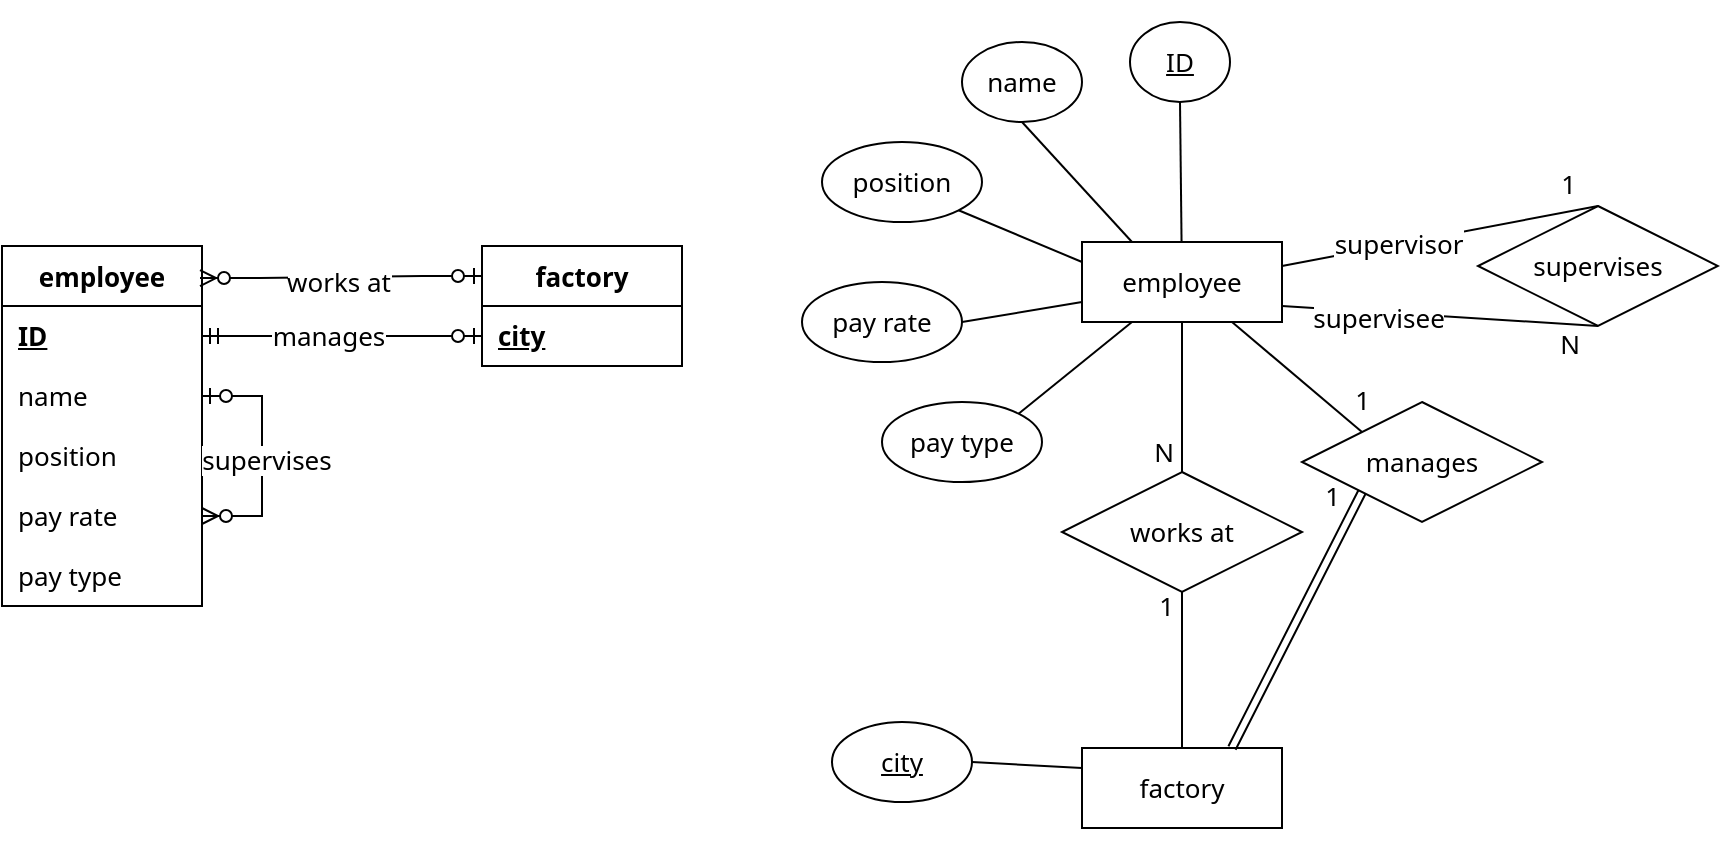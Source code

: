 <mxfile version="18.0.1" type="device"><diagram id="R2lEEEUBdFMjLlhIrx00" name="Page-1"><mxGraphModel dx="1214" dy="647" grid="1" gridSize="10" guides="1" tooltips="1" connect="1" arrows="1" fold="1" page="1" pageScale="1" pageWidth="850" pageHeight="1100" math="0" shadow="0" extFonts="Permanent Marker^https://fonts.googleapis.com/css?family=Permanent+Marker"><root><mxCell id="0"/><mxCell id="1" parent="0"/><mxCell id="ZgKFdhLjTGqCJ71-1xwb-4" value="" style="rounded=0;whiteSpace=wrap;html=1;fontFamily=Noto Sans;fontSource=https%3A%2F%2Ffonts.googleapis.com%2Fcss%3Ffamily%3DNoto%2BSans;strokeColor=none;fillColor=none;fontColor=default;fontSize=13;" parent="1" vertex="1"><mxGeometry x="95" y="380" width="30" height="20" as="geometry"/></mxCell><mxCell id="vAbCwezHvAzYmaQM8z0B-2" value="employee" style="shape=table;startSize=30;container=1;collapsible=0;childLayout=tableLayout;fixedRows=1;rowLines=0;fontStyle=1;align=center;pointerEvents=1;fontColor=default;strokeColor=default;fillColor=default;fontFamily=Noto Sans;fontSource=https%3A%2F%2Ffonts.googleapis.com%2Fcss%3Ffamily%3DNoto%2BSans;fontSize=13;" parent="1" vertex="1"><mxGeometry x="60" y="200" width="100" height="180" as="geometry"/></mxCell><mxCell id="vAbCwezHvAzYmaQM8z0B-6" value="" style="shape=partialRectangle;html=1;whiteSpace=wrap;collapsible=0;dropTarget=0;pointerEvents=1;fillColor=none;top=0;left=0;bottom=0;right=0;points=[[0,0.5],[1,0.5]];portConstraint=eastwest;fontColor=default;strokeColor=default;fontFamily=Noto Sans;fontSource=https%3A%2F%2Ffonts.googleapis.com%2Fcss%3Ffamily%3DNoto%2BSans;fontSize=13;" parent="vAbCwezHvAzYmaQM8z0B-2" vertex="1"><mxGeometry y="30" width="100" height="30" as="geometry"/></mxCell><mxCell id="vAbCwezHvAzYmaQM8z0B-8" value="&lt;b style=&quot;font-size: 13px;&quot;&gt;&lt;u style=&quot;font-size: 13px;&quot;&gt;ID&lt;/u&gt;&lt;/b&gt;" style="shape=partialRectangle;html=1;whiteSpace=wrap;connectable=0;fillColor=none;top=0;left=0;bottom=0;right=0;align=left;spacingLeft=6;overflow=hidden;pointerEvents=1;fontColor=default;strokeColor=default;fontFamily=Noto Sans;fontSource=https%3A%2F%2Ffonts.googleapis.com%2Fcss%3Ffamily%3DNoto%2BSans;fontSize=13;" parent="vAbCwezHvAzYmaQM8z0B-6" vertex="1"><mxGeometry width="100" height="30" as="geometry"><mxRectangle width="100" height="30" as="alternateBounds"/></mxGeometry></mxCell><mxCell id="vAbCwezHvAzYmaQM8z0B-9" value="" style="shape=partialRectangle;html=1;whiteSpace=wrap;collapsible=0;dropTarget=0;pointerEvents=1;fillColor=none;top=0;left=0;bottom=0;right=0;points=[[0,0.5],[1,0.5]];portConstraint=eastwest;fontColor=default;strokeColor=default;fontFamily=Noto Sans;fontSource=https%3A%2F%2Ffonts.googleapis.com%2Fcss%3Ffamily%3DNoto%2BSans;fontSize=13;" parent="vAbCwezHvAzYmaQM8z0B-2" vertex="1"><mxGeometry y="60" width="100" height="30" as="geometry"/></mxCell><mxCell id="vAbCwezHvAzYmaQM8z0B-11" value="name" style="shape=partialRectangle;html=1;whiteSpace=wrap;connectable=0;fillColor=none;top=0;left=0;bottom=0;right=0;align=left;spacingLeft=6;overflow=hidden;pointerEvents=1;fontColor=default;strokeColor=default;fontFamily=Noto Sans;fontSource=https%3A%2F%2Ffonts.googleapis.com%2Fcss%3Ffamily%3DNoto%2BSans;fontSize=13;" parent="vAbCwezHvAzYmaQM8z0B-9" vertex="1"><mxGeometry width="100" height="30" as="geometry"><mxRectangle width="100" height="30" as="alternateBounds"/></mxGeometry></mxCell><mxCell id="vAbCwezHvAzYmaQM8z0B-16" style="shape=partialRectangle;html=1;whiteSpace=wrap;collapsible=0;dropTarget=0;pointerEvents=1;fillColor=none;top=0;left=0;bottom=0;right=0;points=[[0,0.5],[1,0.5]];portConstraint=eastwest;fontColor=default;strokeColor=default;fontFamily=Noto Sans;fontSource=https%3A%2F%2Ffonts.googleapis.com%2Fcss%3Ffamily%3DNoto%2BSans;fontSize=13;" parent="vAbCwezHvAzYmaQM8z0B-2" vertex="1"><mxGeometry y="90" width="100" height="30" as="geometry"/></mxCell><mxCell id="vAbCwezHvAzYmaQM8z0B-17" value="position" style="shape=partialRectangle;html=1;whiteSpace=wrap;connectable=0;fillColor=none;top=0;left=0;bottom=0;right=0;align=left;spacingLeft=6;overflow=hidden;pointerEvents=1;fontColor=default;strokeColor=default;fontFamily=Noto Sans;fontSource=https%3A%2F%2Ffonts.googleapis.com%2Fcss%3Ffamily%3DNoto%2BSans;fontSize=13;" parent="vAbCwezHvAzYmaQM8z0B-16" vertex="1"><mxGeometry width="100" height="30" as="geometry"><mxRectangle width="100" height="30" as="alternateBounds"/></mxGeometry></mxCell><mxCell id="vAbCwezHvAzYmaQM8z0B-14" style="shape=partialRectangle;html=1;whiteSpace=wrap;collapsible=0;dropTarget=0;pointerEvents=1;fillColor=none;top=0;left=0;bottom=0;right=0;points=[[0,0.5],[1,0.5]];portConstraint=eastwest;fontColor=default;strokeColor=default;fontFamily=Noto Sans;fontSource=https%3A%2F%2Ffonts.googleapis.com%2Fcss%3Ffamily%3DNoto%2BSans;fontSize=13;" parent="vAbCwezHvAzYmaQM8z0B-2" vertex="1"><mxGeometry y="120" width="100" height="30" as="geometry"/></mxCell><mxCell id="vAbCwezHvAzYmaQM8z0B-15" value="pay rate" style="shape=partialRectangle;html=1;whiteSpace=wrap;connectable=0;fillColor=none;top=0;left=0;bottom=0;right=0;align=left;spacingLeft=6;overflow=hidden;pointerEvents=1;fontColor=default;strokeColor=default;fontFamily=Noto Sans;fontSource=https%3A%2F%2Ffonts.googleapis.com%2Fcss%3Ffamily%3DNoto%2BSans;fontSize=13;" parent="vAbCwezHvAzYmaQM8z0B-14" vertex="1"><mxGeometry width="100" height="30" as="geometry"><mxRectangle width="100" height="30" as="alternateBounds"/></mxGeometry></mxCell><mxCell id="vAbCwezHvAzYmaQM8z0B-12" style="shape=partialRectangle;html=1;whiteSpace=wrap;collapsible=0;dropTarget=0;pointerEvents=1;fillColor=none;top=0;left=0;bottom=0;right=0;points=[[0,0.5],[1,0.5]];portConstraint=eastwest;fontColor=default;strokeColor=default;fontFamily=Noto Sans;fontSource=https%3A%2F%2Ffonts.googleapis.com%2Fcss%3Ffamily%3DNoto%2BSans;fontSize=13;" parent="vAbCwezHvAzYmaQM8z0B-2" vertex="1"><mxGeometry y="150" width="100" height="30" as="geometry"/></mxCell><mxCell id="vAbCwezHvAzYmaQM8z0B-13" value="pay type" style="shape=partialRectangle;html=1;whiteSpace=wrap;connectable=0;fillColor=none;top=0;left=0;bottom=0;right=0;align=left;spacingLeft=6;overflow=hidden;pointerEvents=1;fontColor=default;strokeColor=default;fontFamily=Noto Sans;fontSource=https%3A%2F%2Ffonts.googleapis.com%2Fcss%3Ffamily%3DNoto%2BSans;fontSize=13;" parent="vAbCwezHvAzYmaQM8z0B-12" vertex="1"><mxGeometry width="100" height="30" as="geometry"><mxRectangle width="100" height="30" as="alternateBounds"/></mxGeometry></mxCell><mxCell id="vAbCwezHvAzYmaQM8z0B-50" value="" style="edgeStyle=entityRelationEdgeStyle;fontSize=13;html=1;endArrow=ERzeroToMany;startArrow=ERzeroToOne;rounded=0;labelBackgroundColor=default;fontColor=default;strokeColor=default;orthogonalLoop=0;snapToPoint=0;entryX=1;entryY=0.5;entryDx=0;entryDy=0;fontFamily=Noto Sans;fontSource=https%3A%2F%2Ffonts.googleapis.com%2Fcss%3Ffamily%3DNoto%2BSans;" parent="vAbCwezHvAzYmaQM8z0B-2" source="vAbCwezHvAzYmaQM8z0B-9" target="vAbCwezHvAzYmaQM8z0B-14" edge="1"><mxGeometry width="100" height="100" relative="1" as="geometry"><mxPoint x="230" y="109" as="sourcePoint"/><mxPoint x="321" y="198.98" as="targetPoint"/></mxGeometry></mxCell><mxCell id="vAbCwezHvAzYmaQM8z0B-51" value="supervises" style="edgeLabel;html=1;align=center;verticalAlign=middle;resizable=0;points=[];fontColor=default;fontFamily=Noto Sans;fontSource=https%3A%2F%2Ffonts.googleapis.com%2Fcss%3Ffamily%3DNoto%2BSans;fontSize=13;" parent="vAbCwezHvAzYmaQM8z0B-50" vertex="1" connectable="0"><mxGeometry x="0.031" y="2" relative="1" as="geometry"><mxPoint as="offset"/></mxGeometry></mxCell><mxCell id="vAbCwezHvAzYmaQM8z0B-18" value="factory" style="shape=table;startSize=30;container=1;collapsible=0;childLayout=tableLayout;fixedRows=1;rowLines=0;fontStyle=1;align=center;pointerEvents=1;fontColor=default;strokeColor=default;fillColor=default;fontFamily=Noto Sans;fontSource=https%3A%2F%2Ffonts.googleapis.com%2Fcss%3Ffamily%3DNoto%2BSans;fontSize=13;" parent="1" vertex="1"><mxGeometry x="300" y="200" width="100" height="60" as="geometry"/></mxCell><mxCell id="vAbCwezHvAzYmaQM8z0B-19" value="" style="shape=partialRectangle;html=1;whiteSpace=wrap;collapsible=0;dropTarget=0;pointerEvents=1;fillColor=none;top=0;left=0;bottom=0;right=0;points=[[0,0.5],[1,0.5]];portConstraint=eastwest;fontColor=default;strokeColor=default;fontFamily=Noto Sans;fontSource=https%3A%2F%2Ffonts.googleapis.com%2Fcss%3Ffamily%3DNoto%2BSans;fontSize=13;" parent="vAbCwezHvAzYmaQM8z0B-18" vertex="1"><mxGeometry y="30" width="100" height="30" as="geometry"/></mxCell><mxCell id="vAbCwezHvAzYmaQM8z0B-20" value="&lt;b style=&quot;font-size: 13px;&quot;&gt;&lt;u style=&quot;font-size: 13px;&quot;&gt;city&lt;/u&gt;&lt;/b&gt;" style="shape=partialRectangle;html=1;whiteSpace=wrap;connectable=0;fillColor=none;top=0;left=0;bottom=0;right=0;align=left;spacingLeft=6;overflow=hidden;pointerEvents=1;fontColor=default;strokeColor=default;fontFamily=Noto Sans;fontSource=https%3A%2F%2Ffonts.googleapis.com%2Fcss%3Ffamily%3DNoto%2BSans;fontSize=13;" parent="vAbCwezHvAzYmaQM8z0B-19" vertex="1"><mxGeometry width="100" height="30" as="geometry"><mxRectangle width="100" height="30" as="alternateBounds"/></mxGeometry></mxCell><mxCell id="vAbCwezHvAzYmaQM8z0B-44" value="" style="edgeStyle=entityRelationEdgeStyle;fontSize=13;html=1;endArrow=ERzeroToMany;startArrow=ERzeroToOne;rounded=0;labelBackgroundColor=default;fontColor=default;strokeColor=default;exitX=0;exitY=0.25;exitDx=0;exitDy=0;entryX=0.99;entryY=0.089;entryDx=0;entryDy=0;entryPerimeter=0;fontFamily=Noto Sans;fontSource=https%3A%2F%2Ffonts.googleapis.com%2Fcss%3Ffamily%3DNoto%2BSans;" parent="1" source="vAbCwezHvAzYmaQM8z0B-18" target="vAbCwezHvAzYmaQM8z0B-2" edge="1"><mxGeometry width="100" height="100" relative="1" as="geometry"><mxPoint x="270" y="260" as="sourcePoint"/><mxPoint x="250" y="200" as="targetPoint"/></mxGeometry></mxCell><mxCell id="vAbCwezHvAzYmaQM8z0B-48" value="works at" style="edgeLabel;html=1;align=center;verticalAlign=middle;resizable=0;points=[];fontColor=default;fontFamily=Noto Sans;fontSource=https%3A%2F%2Ffonts.googleapis.com%2Fcss%3Ffamily%3DNoto%2BSans;fontSize=13;" parent="vAbCwezHvAzYmaQM8z0B-44" vertex="1" connectable="0"><mxGeometry x="0.031" y="2" relative="1" as="geometry"><mxPoint as="offset"/></mxGeometry></mxCell><mxCell id="vAbCwezHvAzYmaQM8z0B-47" value="" style="edgeStyle=entityRelationEdgeStyle;fontSize=13;html=1;endArrow=ERzeroToOne;startArrow=ERmandOne;rounded=0;labelBackgroundColor=default;fontColor=default;strokeColor=default;exitX=1;exitY=0.5;exitDx=0;exitDy=0;entryX=0;entryY=0.5;entryDx=0;entryDy=0;fontFamily=Noto Sans;fontSource=https%3A%2F%2Ffonts.googleapis.com%2Fcss%3Ffamily%3DNoto%2BSans;" parent="1" source="vAbCwezHvAzYmaQM8z0B-6" target="vAbCwezHvAzYmaQM8z0B-19" edge="1"><mxGeometry width="100" height="100" relative="1" as="geometry"><mxPoint x="270" y="410" as="sourcePoint"/><mxPoint x="370" y="310" as="targetPoint"/></mxGeometry></mxCell><mxCell id="vAbCwezHvAzYmaQM8z0B-49" value="manages" style="edgeLabel;html=1;align=center;verticalAlign=middle;resizable=0;points=[];fontColor=default;fontFamily=Noto Sans;fontSource=https%3A%2F%2Ffonts.googleapis.com%2Fcss%3Ffamily%3DNoto%2BSans;fontSize=13;" parent="vAbCwezHvAzYmaQM8z0B-47" vertex="1" connectable="0"><mxGeometry x="-0.1" relative="1" as="geometry"><mxPoint as="offset"/></mxGeometry></mxCell><mxCell id="hnZdYBo7fOGptJPYSBWP-1" value="" style="rounded=0;whiteSpace=wrap;html=1;fontFamily=Noto Sans;fontSource=https%3A%2F%2Ffonts.googleapis.com%2Fcss%3Ffamily%3DNoto%2BSans;strokeColor=none;fillColor=none;fontColor=default;fontSize=13;" parent="1" vertex="1"><mxGeometry x="90" y="180" width="30" height="20" as="geometry"/></mxCell><mxCell id="hnZdYBo7fOGptJPYSBWP-2" value="employee" style="whiteSpace=wrap;html=1;align=center;fontSize=13;fontFamily=Noto Sans;fontSource=https%3A%2F%2Ffonts.googleapis.com%2Fcss%3Ffamily%3DNoto%2BSans;" parent="1" vertex="1"><mxGeometry x="600" y="198" width="100" height="40" as="geometry"/></mxCell><mxCell id="hnZdYBo7fOGptJPYSBWP-3" value="name" style="ellipse;whiteSpace=wrap;html=1;align=center;fontSize=13;fontFamily=Noto Sans;fontSource=https%3A%2F%2Ffonts.googleapis.com%2Fcss%3Ffamily%3DNoto%2BSans;" parent="1" vertex="1"><mxGeometry x="540" y="98" width="60" height="40" as="geometry"/></mxCell><mxCell id="hnZdYBo7fOGptJPYSBWP-4" value="ID" style="ellipse;whiteSpace=wrap;html=1;align=center;fontStyle=4;fontSize=13;fontFamily=Noto Sans;fontSource=https%3A%2F%2Ffonts.googleapis.com%2Fcss%3Ffamily%3DNoto%2BSans;" parent="1" vertex="1"><mxGeometry x="624" y="88" width="50" height="40" as="geometry"/></mxCell><mxCell id="hnZdYBo7fOGptJPYSBWP-5" value="" style="endArrow=none;html=1;rounded=0;exitX=0.5;exitY=1;exitDx=0;exitDy=0;fontSize=13;fontFamily=Noto Sans;fontSource=https%3A%2F%2Ffonts.googleapis.com%2Fcss%3Ffamily%3DNoto%2BSans;" parent="1" source="hnZdYBo7fOGptJPYSBWP-4" target="hnZdYBo7fOGptJPYSBWP-2" edge="1"><mxGeometry relative="1" as="geometry"><mxPoint x="740" y="328" as="sourcePoint"/><mxPoint x="900" y="328" as="targetPoint"/></mxGeometry></mxCell><mxCell id="hnZdYBo7fOGptJPYSBWP-6" value="" style="endArrow=none;html=1;rounded=0;exitX=0.5;exitY=1;exitDx=0;exitDy=0;entryX=0.25;entryY=0;entryDx=0;entryDy=0;fontSize=13;fontFamily=Noto Sans;fontSource=https%3A%2F%2Ffonts.googleapis.com%2Fcss%3Ffamily%3DNoto%2BSans;" parent="1" source="hnZdYBo7fOGptJPYSBWP-3" target="hnZdYBo7fOGptJPYSBWP-2" edge="1"><mxGeometry relative="1" as="geometry"><mxPoint x="580" y="148" as="sourcePoint"/><mxPoint x="583.889" y="218" as="targetPoint"/></mxGeometry></mxCell><mxCell id="hnZdYBo7fOGptJPYSBWP-7" value="position" style="ellipse;whiteSpace=wrap;html=1;align=center;fontSize=13;fontFamily=Noto Sans;fontSource=https%3A%2F%2Ffonts.googleapis.com%2Fcss%3Ffamily%3DNoto%2BSans;" parent="1" vertex="1"><mxGeometry x="470" y="148" width="80" height="40" as="geometry"/></mxCell><mxCell id="hnZdYBo7fOGptJPYSBWP-8" value="" style="endArrow=none;html=1;rounded=0;exitX=1;exitY=1;exitDx=0;exitDy=0;entryX=0;entryY=0.25;entryDx=0;entryDy=0;fontSize=13;fontFamily=Noto Sans;fontSource=https%3A%2F%2Ffonts.googleapis.com%2Fcss%3Ffamily%3DNoto%2BSans;" parent="1" source="hnZdYBo7fOGptJPYSBWP-7" target="hnZdYBo7fOGptJPYSBWP-2" edge="1"><mxGeometry relative="1" as="geometry"><mxPoint x="580" y="158" as="sourcePoint"/><mxPoint x="635" y="208" as="targetPoint"/></mxGeometry></mxCell><mxCell id="hnZdYBo7fOGptJPYSBWP-9" value="pay rate" style="ellipse;whiteSpace=wrap;html=1;align=center;fontSize=13;fontFamily=Noto Sans;fontSource=https%3A%2F%2Ffonts.googleapis.com%2Fcss%3Ffamily%3DNoto%2BSans;" parent="1" vertex="1"><mxGeometry x="460" y="218" width="80" height="40" as="geometry"/></mxCell><mxCell id="hnZdYBo7fOGptJPYSBWP-10" value="" style="endArrow=none;html=1;rounded=0;exitX=1;exitY=0.5;exitDx=0;exitDy=0;entryX=0;entryY=0.75;entryDx=0;entryDy=0;fontSize=13;fontFamily=Noto Sans;fontSource=https%3A%2F%2Ffonts.googleapis.com%2Fcss%3Ffamily%3DNoto%2BSans;" parent="1" source="hnZdYBo7fOGptJPYSBWP-9" target="hnZdYBo7fOGptJPYSBWP-2" edge="1"><mxGeometry relative="1" as="geometry"><mxPoint x="548.284" y="192.142" as="sourcePoint"/><mxPoint x="610" y="218" as="targetPoint"/></mxGeometry></mxCell><mxCell id="hnZdYBo7fOGptJPYSBWP-11" value="pay type" style="ellipse;whiteSpace=wrap;html=1;align=center;fontSize=13;fontFamily=Noto Sans;fontSource=https%3A%2F%2Ffonts.googleapis.com%2Fcss%3Ffamily%3DNoto%2BSans;" parent="1" vertex="1"><mxGeometry x="500" y="278" width="80" height="40" as="geometry"/></mxCell><mxCell id="hnZdYBo7fOGptJPYSBWP-12" value="" style="endArrow=none;html=1;rounded=0;entryX=0.25;entryY=1;entryDx=0;entryDy=0;exitX=1;exitY=0;exitDx=0;exitDy=0;fontSize=13;fontFamily=Noto Sans;fontSource=https%3A%2F%2Ffonts.googleapis.com%2Fcss%3Ffamily%3DNoto%2BSans;" parent="1" source="hnZdYBo7fOGptJPYSBWP-11" target="hnZdYBo7fOGptJPYSBWP-2" edge="1"><mxGeometry relative="1" as="geometry"><mxPoint x="560" y="288" as="sourcePoint"/><mxPoint x="610" y="238" as="targetPoint"/></mxGeometry></mxCell><mxCell id="hnZdYBo7fOGptJPYSBWP-13" value="works at" style="shape=rhombus;perimeter=rhombusPerimeter;whiteSpace=wrap;html=1;align=center;fontSize=13;fontFamily=Noto Sans;fontSource=https%3A%2F%2Ffonts.googleapis.com%2Fcss%3Ffamily%3DNoto%2BSans;" parent="1" vertex="1"><mxGeometry x="590" y="313" width="120" height="60" as="geometry"/></mxCell><mxCell id="hnZdYBo7fOGptJPYSBWP-14" value="factory" style="whiteSpace=wrap;html=1;align=center;fontSize=13;fontFamily=Noto Sans;fontSource=https%3A%2F%2Ffonts.googleapis.com%2Fcss%3Ffamily%3DNoto%2BSans;" parent="1" vertex="1"><mxGeometry x="600" y="451" width="100" height="40" as="geometry"/></mxCell><mxCell id="hnZdYBo7fOGptJPYSBWP-15" value="" style="endArrow=none;html=1;rounded=0;exitX=0.5;exitY=1;exitDx=0;exitDy=0;entryX=0.5;entryY=0;entryDx=0;entryDy=0;fontSize=13;fontFamily=Noto Sans;fontSource=https%3A%2F%2Ffonts.googleapis.com%2Fcss%3Ffamily%3DNoto%2BSans;" parent="1" source="hnZdYBo7fOGptJPYSBWP-2" target="hnZdYBo7fOGptJPYSBWP-13" edge="1"><mxGeometry relative="1" as="geometry"><mxPoint x="740" y="328" as="sourcePoint"/><mxPoint x="900" y="328" as="targetPoint"/></mxGeometry></mxCell><mxCell id="hnZdYBo7fOGptJPYSBWP-16" value="N" style="resizable=0;html=1;align=right;verticalAlign=bottom;fontSize=13;fontFamily=Noto Sans;fontSource=https%3A%2F%2Ffonts.googleapis.com%2Fcss%3Ffamily%3DNoto%2BSans;" parent="hnZdYBo7fOGptJPYSBWP-15" connectable="0" vertex="1"><mxGeometry x="1" relative="1" as="geometry"><mxPoint x="-4" as="offset"/></mxGeometry></mxCell><mxCell id="hnZdYBo7fOGptJPYSBWP-17" value="" style="endArrow=none;html=1;rounded=0;exitX=0.5;exitY=0;exitDx=0;exitDy=0;fontSize=13;fontFamily=Noto Sans;fontSource=https%3A%2F%2Ffonts.googleapis.com%2Fcss%3Ffamily%3DNoto%2BSans;" parent="1" source="hnZdYBo7fOGptJPYSBWP-14" target="hnZdYBo7fOGptJPYSBWP-13" edge="1"><mxGeometry relative="1" as="geometry"><mxPoint x="740" y="328" as="sourcePoint"/><mxPoint x="650" y="408" as="targetPoint"/></mxGeometry></mxCell><mxCell id="hnZdYBo7fOGptJPYSBWP-18" value="1" style="resizable=0;html=1;align=right;verticalAlign=bottom;rotation=0;fontSize=13;fontFamily=Noto Sans;fontSource=https%3A%2F%2Ffonts.googleapis.com%2Fcss%3Ffamily%3DNoto%2BSans;" parent="hnZdYBo7fOGptJPYSBWP-17" connectable="0" vertex="1"><mxGeometry x="1" relative="1" as="geometry"><mxPoint x="-4" y="17" as="offset"/></mxGeometry></mxCell><mxCell id="hnZdYBo7fOGptJPYSBWP-19" value="manages" style="shape=rhombus;perimeter=rhombusPerimeter;whiteSpace=wrap;html=1;align=center;fontSize=13;fontFamily=Noto Sans;fontSource=https%3A%2F%2Ffonts.googleapis.com%2Fcss%3Ffamily%3DNoto%2BSans;" parent="1" vertex="1"><mxGeometry x="710" y="278" width="120" height="60" as="geometry"/></mxCell><mxCell id="hnZdYBo7fOGptJPYSBWP-20" value="" style="endArrow=none;html=1;rounded=0;exitX=0.75;exitY=1;exitDx=0;exitDy=0;entryX=0;entryY=0;entryDx=0;entryDy=0;fontSize=13;fontFamily=Noto Sans;fontSource=https%3A%2F%2Ffonts.googleapis.com%2Fcss%3Ffamily%3DNoto%2BSans;" parent="1" source="hnZdYBo7fOGptJPYSBWP-2" target="hnZdYBo7fOGptJPYSBWP-19" edge="1"><mxGeometry relative="1" as="geometry"><mxPoint x="740" y="338" as="sourcePoint"/><mxPoint x="900" y="338" as="targetPoint"/></mxGeometry></mxCell><mxCell id="hnZdYBo7fOGptJPYSBWP-21" value="1" style="resizable=0;html=1;align=right;verticalAlign=bottom;fontSize=13;fontFamily=Noto Sans;fontSource=https%3A%2F%2Ffonts.googleapis.com%2Fcss%3Ffamily%3DNoto%2BSans;" parent="hnZdYBo7fOGptJPYSBWP-20" connectable="0" vertex="1"><mxGeometry x="1" relative="1" as="geometry"><mxPoint x="5" y="-5" as="offset"/></mxGeometry></mxCell><mxCell id="hnZdYBo7fOGptJPYSBWP-22" value="" style="shape=link;html=1;rounded=0;entryX=0;entryY=1;entryDx=0;entryDy=0;exitX=0.75;exitY=0;exitDx=0;exitDy=0;fontSize=13;fontFamily=Noto Sans;fontSource=https%3A%2F%2Ffonts.googleapis.com%2Fcss%3Ffamily%3DNoto%2BSans;" parent="1" source="hnZdYBo7fOGptJPYSBWP-14" target="hnZdYBo7fOGptJPYSBWP-19" edge="1"><mxGeometry relative="1" as="geometry"><mxPoint x="710" y="463" as="sourcePoint"/><mxPoint x="870" y="463" as="targetPoint"/></mxGeometry></mxCell><mxCell id="hnZdYBo7fOGptJPYSBWP-23" value="1" style="resizable=0;html=1;align=right;verticalAlign=bottom;fontSize=13;fontFamily=Noto Sans;fontSource=https%3A%2F%2Ffonts.googleapis.com%2Fcss%3Ffamily%3DNoto%2BSans;" parent="hnZdYBo7fOGptJPYSBWP-22" connectable="0" vertex="1"><mxGeometry x="1" relative="1" as="geometry"><mxPoint x="-10" y="12" as="offset"/></mxGeometry></mxCell><mxCell id="hnZdYBo7fOGptJPYSBWP-24" value="city" style="ellipse;whiteSpace=wrap;html=1;align=center;fontStyle=4;fontSize=13;fontFamily=Noto Sans;fontSource=https%3A%2F%2Ffonts.googleapis.com%2Fcss%3Ffamily%3DNoto%2BSans;" parent="1" vertex="1"><mxGeometry x="475" y="438" width="70" height="40" as="geometry"/></mxCell><mxCell id="hnZdYBo7fOGptJPYSBWP-25" value="" style="endArrow=none;html=1;rounded=0;entryX=0;entryY=0.25;entryDx=0;entryDy=0;exitX=1;exitY=0.5;exitDx=0;exitDy=0;fontSize=13;fontFamily=Noto Sans;fontSource=https%3A%2F%2Ffonts.googleapis.com%2Fcss%3Ffamily%3DNoto%2BSans;" parent="1" source="hnZdYBo7fOGptJPYSBWP-24" target="hnZdYBo7fOGptJPYSBWP-14" edge="1"><mxGeometry relative="1" as="geometry"><mxPoint x="523.284" y="533.858" as="sourcePoint"/><mxPoint x="580" y="488" as="targetPoint"/></mxGeometry></mxCell><mxCell id="hnZdYBo7fOGptJPYSBWP-26" value="" style="rounded=0;whiteSpace=wrap;html=1;fontFamily=Noto Sans;fontSource=https%3A%2F%2Ffonts.googleapis.com%2Fcss%3Ffamily%3DNoto%2BSans;strokeColor=none;fillColor=none;" parent="1" vertex="1"><mxGeometry x="634" y="77" width="30" height="20" as="geometry"/></mxCell><mxCell id="hnZdYBo7fOGptJPYSBWP-27" value="" style="rounded=0;whiteSpace=wrap;html=1;fontFamily=Noto Sans;fontSource=https%3A%2F%2Ffonts.googleapis.com%2Fcss%3Ffamily%3DNoto%2BSans;strokeColor=none;fillColor=none;" parent="1" vertex="1"><mxGeometry x="634" y="483" width="30" height="20" as="geometry"/></mxCell><mxCell id="AOpnqbddHPYZWDobbSxc-1" value="supervises" style="shape=rhombus;perimeter=rhombusPerimeter;whiteSpace=wrap;html=1;align=center;fontSize=13;fontFamily=Noto Sans;fontSource=https%3A%2F%2Ffonts.googleapis.com%2Fcss%3Ffamily%3DNoto%2BSans;" vertex="1" parent="1"><mxGeometry x="798" y="180" width="120" height="60" as="geometry"/></mxCell><mxCell id="AOpnqbddHPYZWDobbSxc-2" value="" style="endArrow=none;html=1;rounded=0;fontSize=13;entryX=0.5;entryY=0;entryDx=0;entryDy=0;fontFamily=Noto Sans;fontSource=https%3A%2F%2Ffonts.googleapis.com%2Fcss%3Ffamily%3DNoto%2BSans;" edge="1" parent="1" target="AOpnqbddHPYZWDobbSxc-1"><mxGeometry relative="1" as="geometry"><mxPoint x="700" y="210" as="sourcePoint"/><mxPoint x="750" y="142" as="targetPoint"/></mxGeometry></mxCell><mxCell id="AOpnqbddHPYZWDobbSxc-3" value="1" style="resizable=0;html=1;align=right;verticalAlign=bottom;rotation=0;fontSize=13;fontFamily=Noto Sans;fontSource=https%3A%2F%2Ffonts.googleapis.com%2Fcss%3Ffamily%3DNoto%2BSans;" connectable="0" vertex="1" parent="AOpnqbddHPYZWDobbSxc-2"><mxGeometry x="1" relative="1" as="geometry"><mxPoint x="-11" as="offset"/></mxGeometry></mxCell><mxCell id="AOpnqbddHPYZWDobbSxc-4" value="supervisor" style="edgeLabel;html=1;align=center;verticalAlign=middle;resizable=0;points=[];fontSize=13;fontFamily=Noto Sans;fontSource=https%3A%2F%2Ffonts.googleapis.com%2Fcss%3Ffamily%3DNoto%2BSans;" vertex="1" connectable="0" parent="AOpnqbddHPYZWDobbSxc-2"><mxGeometry x="-0.264" relative="1" as="geometry"><mxPoint as="offset"/></mxGeometry></mxCell><mxCell id="AOpnqbddHPYZWDobbSxc-5" value="" style="endArrow=none;html=1;rounded=0;exitX=1;exitY=0.75;exitDx=0;exitDy=0;entryX=0.5;entryY=1;entryDx=0;entryDy=0;fontSize=13;fontFamily=Noto Sans;fontSource=https%3A%2F%2Ffonts.googleapis.com%2Fcss%3Ffamily%3DNoto%2BSans;" edge="1" parent="1" target="AOpnqbddHPYZWDobbSxc-1"><mxGeometry relative="1" as="geometry"><mxPoint x="700" y="230" as="sourcePoint"/><mxPoint x="750" y="305" as="targetPoint"/></mxGeometry></mxCell><mxCell id="AOpnqbddHPYZWDobbSxc-6" value="N" style="resizable=0;html=1;align=right;verticalAlign=bottom;fontSize=13;fontFamily=Noto Sans;fontSource=https%3A%2F%2Ffonts.googleapis.com%2Fcss%3Ffamily%3DNoto%2BSans;" connectable="0" vertex="1" parent="AOpnqbddHPYZWDobbSxc-5"><mxGeometry x="1" relative="1" as="geometry"><mxPoint x="-9" y="19" as="offset"/></mxGeometry></mxCell><mxCell id="AOpnqbddHPYZWDobbSxc-7" value="supervisee" style="edgeLabel;html=1;align=center;verticalAlign=middle;resizable=0;points=[];fontSize=13;fontFamily=Noto Sans;fontSource=https%3A%2F%2Ffonts.googleapis.com%2Fcss%3Ffamily%3DNoto%2BSans;" vertex="1" connectable="0" parent="AOpnqbddHPYZWDobbSxc-5"><mxGeometry x="-0.39" y="-3" relative="1" as="geometry"><mxPoint as="offset"/></mxGeometry></mxCell></root></mxGraphModel></diagram></mxfile>